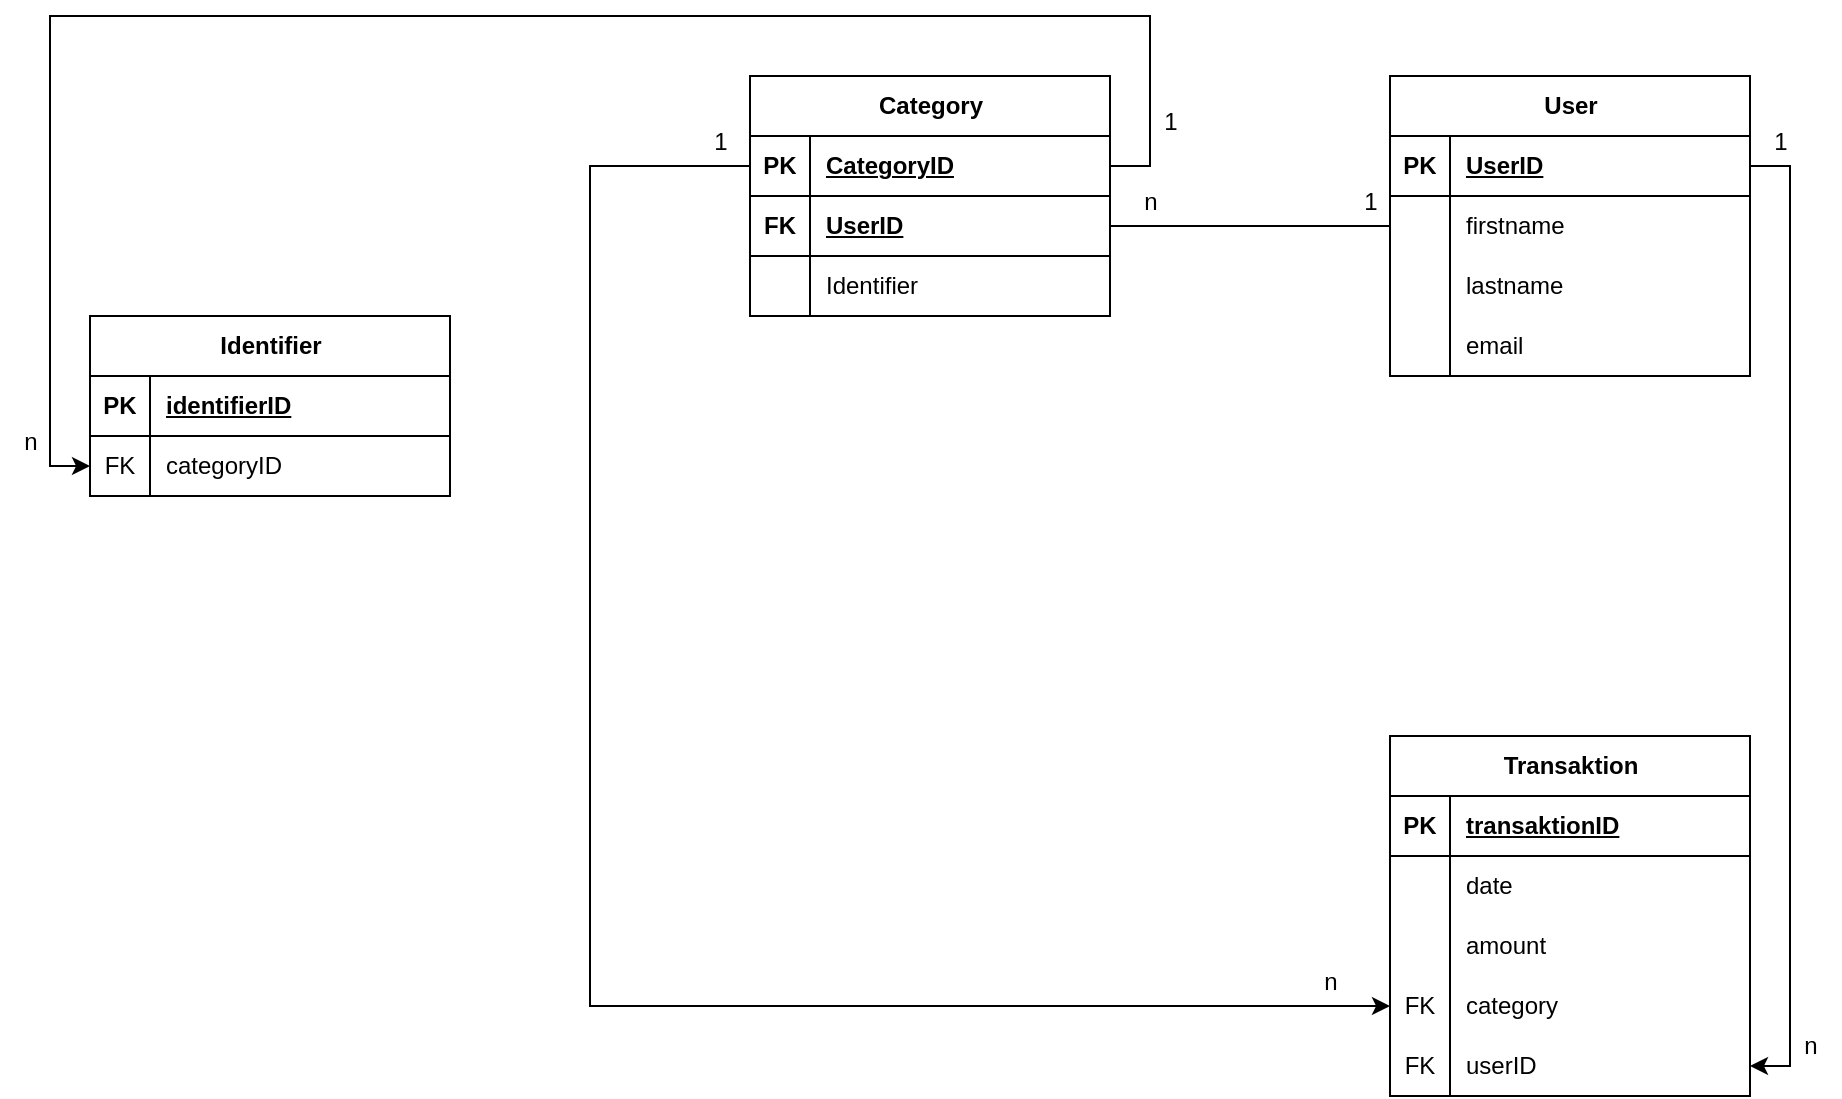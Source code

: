<mxfile version="22.1.15" type="device">
  <diagram name="Page-1" id="w1DWjwbrZDP9Y9cEEjtB">
    <mxGraphModel dx="2010" dy="1096" grid="1" gridSize="10" guides="1" tooltips="1" connect="1" arrows="1" fold="1" page="1" pageScale="1" pageWidth="827" pageHeight="1169" math="0" shadow="0">
      <root>
        <mxCell id="0" />
        <mxCell id="1" parent="0" />
        <mxCell id="0q1XFSmBFVwSmivj7s-8-1" value="Category" style="shape=table;startSize=30;container=1;collapsible=1;childLayout=tableLayout;fixedRows=1;rowLines=0;fontStyle=1;align=center;resizeLast=1;html=1;fillColor=none;" vertex="1" parent="1">
          <mxGeometry x="390" y="210" width="180" height="120" as="geometry" />
        </mxCell>
        <mxCell id="0q1XFSmBFVwSmivj7s-8-2" value="" style="shape=tableRow;horizontal=0;startSize=0;swimlaneHead=0;swimlaneBody=0;fillColor=none;collapsible=0;dropTarget=0;points=[[0,0.5],[1,0.5]];portConstraint=eastwest;top=0;left=0;right=0;bottom=1;" vertex="1" parent="0q1XFSmBFVwSmivj7s-8-1">
          <mxGeometry y="30" width="180" height="30" as="geometry" />
        </mxCell>
        <mxCell id="0q1XFSmBFVwSmivj7s-8-3" value="PK" style="shape=partialRectangle;connectable=0;fillColor=none;top=0;left=0;bottom=0;right=0;fontStyle=1;overflow=hidden;whiteSpace=wrap;html=1;" vertex="1" parent="0q1XFSmBFVwSmivj7s-8-2">
          <mxGeometry width="30" height="30" as="geometry">
            <mxRectangle width="30" height="30" as="alternateBounds" />
          </mxGeometry>
        </mxCell>
        <mxCell id="0q1XFSmBFVwSmivj7s-8-4" value="CategoryID" style="shape=partialRectangle;connectable=0;fillColor=none;top=0;left=0;bottom=0;right=0;align=left;spacingLeft=6;fontStyle=5;overflow=hidden;whiteSpace=wrap;html=1;" vertex="1" parent="0q1XFSmBFVwSmivj7s-8-2">
          <mxGeometry x="30" width="150" height="30" as="geometry">
            <mxRectangle width="150" height="30" as="alternateBounds" />
          </mxGeometry>
        </mxCell>
        <mxCell id="0q1XFSmBFVwSmivj7s-8-40" style="shape=tableRow;horizontal=0;startSize=0;swimlaneHead=0;swimlaneBody=0;fillColor=none;collapsible=0;dropTarget=0;points=[[0,0.5],[1,0.5]];portConstraint=eastwest;top=0;left=0;right=0;bottom=1;" vertex="1" parent="0q1XFSmBFVwSmivj7s-8-1">
          <mxGeometry y="60" width="180" height="30" as="geometry" />
        </mxCell>
        <mxCell id="0q1XFSmBFVwSmivj7s-8-41" value="FK" style="shape=partialRectangle;connectable=0;fillColor=none;top=0;left=0;bottom=0;right=0;fontStyle=1;overflow=hidden;whiteSpace=wrap;html=1;" vertex="1" parent="0q1XFSmBFVwSmivj7s-8-40">
          <mxGeometry width="30" height="30" as="geometry">
            <mxRectangle width="30" height="30" as="alternateBounds" />
          </mxGeometry>
        </mxCell>
        <mxCell id="0q1XFSmBFVwSmivj7s-8-42" value="UserID" style="shape=partialRectangle;connectable=0;fillColor=none;top=0;left=0;bottom=0;right=0;align=left;spacingLeft=6;fontStyle=5;overflow=hidden;whiteSpace=wrap;html=1;" vertex="1" parent="0q1XFSmBFVwSmivj7s-8-40">
          <mxGeometry x="30" width="150" height="30" as="geometry">
            <mxRectangle width="150" height="30" as="alternateBounds" />
          </mxGeometry>
        </mxCell>
        <mxCell id="0q1XFSmBFVwSmivj7s-8-5" value="" style="shape=tableRow;horizontal=0;startSize=0;swimlaneHead=0;swimlaneBody=0;fillColor=none;collapsible=0;dropTarget=0;points=[[0,0.5],[1,0.5]];portConstraint=eastwest;top=0;left=0;right=0;bottom=0;" vertex="1" parent="0q1XFSmBFVwSmivj7s-8-1">
          <mxGeometry y="90" width="180" height="30" as="geometry" />
        </mxCell>
        <mxCell id="0q1XFSmBFVwSmivj7s-8-6" value="" style="shape=partialRectangle;connectable=0;fillColor=none;top=0;left=0;bottom=0;right=0;editable=1;overflow=hidden;whiteSpace=wrap;html=1;" vertex="1" parent="0q1XFSmBFVwSmivj7s-8-5">
          <mxGeometry width="30" height="30" as="geometry">
            <mxRectangle width="30" height="30" as="alternateBounds" />
          </mxGeometry>
        </mxCell>
        <mxCell id="0q1XFSmBFVwSmivj7s-8-7" value="Identifier" style="shape=partialRectangle;connectable=0;fillColor=none;top=0;left=0;bottom=0;right=0;align=left;spacingLeft=6;overflow=hidden;whiteSpace=wrap;html=1;" vertex="1" parent="0q1XFSmBFVwSmivj7s-8-5">
          <mxGeometry x="30" width="150" height="30" as="geometry">
            <mxRectangle width="150" height="30" as="alternateBounds" />
          </mxGeometry>
        </mxCell>
        <mxCell id="0q1XFSmBFVwSmivj7s-8-14" value="User" style="shape=table;startSize=30;container=1;collapsible=1;childLayout=tableLayout;fixedRows=1;rowLines=0;fontStyle=1;align=center;resizeLast=1;html=1;fillColor=none;" vertex="1" parent="1">
          <mxGeometry x="710" y="210" width="180" height="150" as="geometry" />
        </mxCell>
        <mxCell id="0q1XFSmBFVwSmivj7s-8-15" value="" style="shape=tableRow;horizontal=0;startSize=0;swimlaneHead=0;swimlaneBody=0;fillColor=none;collapsible=0;dropTarget=0;points=[[0,0.5],[1,0.5]];portConstraint=eastwest;top=0;left=0;right=0;bottom=1;" vertex="1" parent="0q1XFSmBFVwSmivj7s-8-14">
          <mxGeometry y="30" width="180" height="30" as="geometry" />
        </mxCell>
        <mxCell id="0q1XFSmBFVwSmivj7s-8-16" value="PK" style="shape=partialRectangle;connectable=0;fillColor=none;top=0;left=0;bottom=0;right=0;fontStyle=1;overflow=hidden;whiteSpace=wrap;html=1;" vertex="1" parent="0q1XFSmBFVwSmivj7s-8-15">
          <mxGeometry width="30" height="30" as="geometry">
            <mxRectangle width="30" height="30" as="alternateBounds" />
          </mxGeometry>
        </mxCell>
        <mxCell id="0q1XFSmBFVwSmivj7s-8-17" value="UserID" style="shape=partialRectangle;connectable=0;fillColor=none;top=0;left=0;bottom=0;right=0;align=left;spacingLeft=6;fontStyle=5;overflow=hidden;whiteSpace=wrap;html=1;" vertex="1" parent="0q1XFSmBFVwSmivj7s-8-15">
          <mxGeometry x="30" width="150" height="30" as="geometry">
            <mxRectangle width="150" height="30" as="alternateBounds" />
          </mxGeometry>
        </mxCell>
        <mxCell id="0q1XFSmBFVwSmivj7s-8-18" value="" style="shape=tableRow;horizontal=0;startSize=0;swimlaneHead=0;swimlaneBody=0;fillColor=none;collapsible=0;dropTarget=0;points=[[0,0.5],[1,0.5]];portConstraint=eastwest;top=0;left=0;right=0;bottom=0;" vertex="1" parent="0q1XFSmBFVwSmivj7s-8-14">
          <mxGeometry y="60" width="180" height="30" as="geometry" />
        </mxCell>
        <mxCell id="0q1XFSmBFVwSmivj7s-8-19" value="" style="shape=partialRectangle;connectable=0;fillColor=none;top=0;left=0;bottom=0;right=0;editable=1;overflow=hidden;whiteSpace=wrap;html=1;" vertex="1" parent="0q1XFSmBFVwSmivj7s-8-18">
          <mxGeometry width="30" height="30" as="geometry">
            <mxRectangle width="30" height="30" as="alternateBounds" />
          </mxGeometry>
        </mxCell>
        <mxCell id="0q1XFSmBFVwSmivj7s-8-20" value="firstname" style="shape=partialRectangle;connectable=0;fillColor=none;top=0;left=0;bottom=0;right=0;align=left;spacingLeft=6;overflow=hidden;whiteSpace=wrap;html=1;" vertex="1" parent="0q1XFSmBFVwSmivj7s-8-18">
          <mxGeometry x="30" width="150" height="30" as="geometry">
            <mxRectangle width="150" height="30" as="alternateBounds" />
          </mxGeometry>
        </mxCell>
        <mxCell id="0q1XFSmBFVwSmivj7s-8-21" value="" style="shape=tableRow;horizontal=0;startSize=0;swimlaneHead=0;swimlaneBody=0;fillColor=none;collapsible=0;dropTarget=0;points=[[0,0.5],[1,0.5]];portConstraint=eastwest;top=0;left=0;right=0;bottom=0;" vertex="1" parent="0q1XFSmBFVwSmivj7s-8-14">
          <mxGeometry y="90" width="180" height="30" as="geometry" />
        </mxCell>
        <mxCell id="0q1XFSmBFVwSmivj7s-8-22" value="" style="shape=partialRectangle;connectable=0;fillColor=none;top=0;left=0;bottom=0;right=0;editable=1;overflow=hidden;whiteSpace=wrap;html=1;" vertex="1" parent="0q1XFSmBFVwSmivj7s-8-21">
          <mxGeometry width="30" height="30" as="geometry">
            <mxRectangle width="30" height="30" as="alternateBounds" />
          </mxGeometry>
        </mxCell>
        <mxCell id="0q1XFSmBFVwSmivj7s-8-23" value="lastname" style="shape=partialRectangle;connectable=0;fillColor=none;top=0;left=0;bottom=0;right=0;align=left;spacingLeft=6;overflow=hidden;whiteSpace=wrap;html=1;" vertex="1" parent="0q1XFSmBFVwSmivj7s-8-21">
          <mxGeometry x="30" width="150" height="30" as="geometry">
            <mxRectangle width="150" height="30" as="alternateBounds" />
          </mxGeometry>
        </mxCell>
        <mxCell id="0q1XFSmBFVwSmivj7s-8-24" value="" style="shape=tableRow;horizontal=0;startSize=0;swimlaneHead=0;swimlaneBody=0;fillColor=none;collapsible=0;dropTarget=0;points=[[0,0.5],[1,0.5]];portConstraint=eastwest;top=0;left=0;right=0;bottom=0;" vertex="1" parent="0q1XFSmBFVwSmivj7s-8-14">
          <mxGeometry y="120" width="180" height="30" as="geometry" />
        </mxCell>
        <mxCell id="0q1XFSmBFVwSmivj7s-8-25" value="" style="shape=partialRectangle;connectable=0;fillColor=none;top=0;left=0;bottom=0;right=0;editable=1;overflow=hidden;whiteSpace=wrap;html=1;" vertex="1" parent="0q1XFSmBFVwSmivj7s-8-24">
          <mxGeometry width="30" height="30" as="geometry">
            <mxRectangle width="30" height="30" as="alternateBounds" />
          </mxGeometry>
        </mxCell>
        <mxCell id="0q1XFSmBFVwSmivj7s-8-26" value="email" style="shape=partialRectangle;connectable=0;fillColor=none;top=0;left=0;bottom=0;right=0;align=left;spacingLeft=6;overflow=hidden;whiteSpace=wrap;html=1;" vertex="1" parent="0q1XFSmBFVwSmivj7s-8-24">
          <mxGeometry x="30" width="150" height="30" as="geometry">
            <mxRectangle width="150" height="30" as="alternateBounds" />
          </mxGeometry>
        </mxCell>
        <mxCell id="0q1XFSmBFVwSmivj7s-8-43" style="edgeStyle=orthogonalEdgeStyle;rounded=0;orthogonalLoop=1;jettySize=auto;html=1;exitX=0;exitY=0.5;exitDx=0;exitDy=0;entryX=1;entryY=0.5;entryDx=0;entryDy=0;endArrow=none;endFill=0;" edge="1" parent="1" source="0q1XFSmBFVwSmivj7s-8-18" target="0q1XFSmBFVwSmivj7s-8-40">
          <mxGeometry relative="1" as="geometry" />
        </mxCell>
        <mxCell id="0q1XFSmBFVwSmivj7s-8-44" value="1" style="text;html=1;align=center;verticalAlign=middle;resizable=0;points=[];autosize=1;strokeColor=none;fillColor=none;" vertex="1" parent="1">
          <mxGeometry x="685" y="258" width="30" height="30" as="geometry" />
        </mxCell>
        <mxCell id="0q1XFSmBFVwSmivj7s-8-45" value="n" style="text;html=1;align=center;verticalAlign=middle;resizable=0;points=[];autosize=1;strokeColor=none;fillColor=none;" vertex="1" parent="1">
          <mxGeometry x="575" y="258" width="30" height="30" as="geometry" />
        </mxCell>
        <mxCell id="0q1XFSmBFVwSmivj7s-8-27" value="Transaktion" style="shape=table;startSize=30;container=1;collapsible=1;childLayout=tableLayout;fixedRows=1;rowLines=0;fontStyle=1;align=center;resizeLast=1;html=1;fillColor=none;" vertex="1" parent="1">
          <mxGeometry x="710" y="540" width="180" height="180" as="geometry" />
        </mxCell>
        <mxCell id="0q1XFSmBFVwSmivj7s-8-28" value="" style="shape=tableRow;horizontal=0;startSize=0;swimlaneHead=0;swimlaneBody=0;fillColor=none;collapsible=0;dropTarget=0;points=[[0,0.5],[1,0.5]];portConstraint=eastwest;top=0;left=0;right=0;bottom=1;" vertex="1" parent="0q1XFSmBFVwSmivj7s-8-27">
          <mxGeometry y="30" width="180" height="30" as="geometry" />
        </mxCell>
        <mxCell id="0q1XFSmBFVwSmivj7s-8-29" value="PK" style="shape=partialRectangle;connectable=0;fillColor=none;top=0;left=0;bottom=0;right=0;fontStyle=1;overflow=hidden;whiteSpace=wrap;html=1;" vertex="1" parent="0q1XFSmBFVwSmivj7s-8-28">
          <mxGeometry width="30" height="30" as="geometry">
            <mxRectangle width="30" height="30" as="alternateBounds" />
          </mxGeometry>
        </mxCell>
        <mxCell id="0q1XFSmBFVwSmivj7s-8-30" value="transaktionID" style="shape=partialRectangle;connectable=0;fillColor=none;top=0;left=0;bottom=0;right=0;align=left;spacingLeft=6;fontStyle=5;overflow=hidden;whiteSpace=wrap;html=1;" vertex="1" parent="0q1XFSmBFVwSmivj7s-8-28">
          <mxGeometry x="30" width="150" height="30" as="geometry">
            <mxRectangle width="150" height="30" as="alternateBounds" />
          </mxGeometry>
        </mxCell>
        <mxCell id="0q1XFSmBFVwSmivj7s-8-31" value="" style="shape=tableRow;horizontal=0;startSize=0;swimlaneHead=0;swimlaneBody=0;fillColor=none;collapsible=0;dropTarget=0;points=[[0,0.5],[1,0.5]];portConstraint=eastwest;top=0;left=0;right=0;bottom=0;" vertex="1" parent="0q1XFSmBFVwSmivj7s-8-27">
          <mxGeometry y="60" width="180" height="30" as="geometry" />
        </mxCell>
        <mxCell id="0q1XFSmBFVwSmivj7s-8-32" value="" style="shape=partialRectangle;connectable=0;fillColor=none;top=0;left=0;bottom=0;right=0;editable=1;overflow=hidden;whiteSpace=wrap;html=1;" vertex="1" parent="0q1XFSmBFVwSmivj7s-8-31">
          <mxGeometry width="30" height="30" as="geometry">
            <mxRectangle width="30" height="30" as="alternateBounds" />
          </mxGeometry>
        </mxCell>
        <mxCell id="0q1XFSmBFVwSmivj7s-8-33" value="date" style="shape=partialRectangle;connectable=0;fillColor=none;top=0;left=0;bottom=0;right=0;align=left;spacingLeft=6;overflow=hidden;whiteSpace=wrap;html=1;" vertex="1" parent="0q1XFSmBFVwSmivj7s-8-31">
          <mxGeometry x="30" width="150" height="30" as="geometry">
            <mxRectangle width="150" height="30" as="alternateBounds" />
          </mxGeometry>
        </mxCell>
        <mxCell id="0q1XFSmBFVwSmivj7s-8-34" value="" style="shape=tableRow;horizontal=0;startSize=0;swimlaneHead=0;swimlaneBody=0;fillColor=none;collapsible=0;dropTarget=0;points=[[0,0.5],[1,0.5]];portConstraint=eastwest;top=0;left=0;right=0;bottom=0;" vertex="1" parent="0q1XFSmBFVwSmivj7s-8-27">
          <mxGeometry y="90" width="180" height="30" as="geometry" />
        </mxCell>
        <mxCell id="0q1XFSmBFVwSmivj7s-8-35" value="" style="shape=partialRectangle;connectable=0;fillColor=none;top=0;left=0;bottom=0;right=0;editable=1;overflow=hidden;whiteSpace=wrap;html=1;" vertex="1" parent="0q1XFSmBFVwSmivj7s-8-34">
          <mxGeometry width="30" height="30" as="geometry">
            <mxRectangle width="30" height="30" as="alternateBounds" />
          </mxGeometry>
        </mxCell>
        <mxCell id="0q1XFSmBFVwSmivj7s-8-36" value="amount" style="shape=partialRectangle;connectable=0;fillColor=none;top=0;left=0;bottom=0;right=0;align=left;spacingLeft=6;overflow=hidden;whiteSpace=wrap;html=1;" vertex="1" parent="0q1XFSmBFVwSmivj7s-8-34">
          <mxGeometry x="30" width="150" height="30" as="geometry">
            <mxRectangle width="150" height="30" as="alternateBounds" />
          </mxGeometry>
        </mxCell>
        <mxCell id="0q1XFSmBFVwSmivj7s-8-37" value="" style="shape=tableRow;horizontal=0;startSize=0;swimlaneHead=0;swimlaneBody=0;fillColor=none;collapsible=0;dropTarget=0;points=[[0,0.5],[1,0.5]];portConstraint=eastwest;top=0;left=0;right=0;bottom=0;" vertex="1" parent="0q1XFSmBFVwSmivj7s-8-27">
          <mxGeometry y="120" width="180" height="30" as="geometry" />
        </mxCell>
        <mxCell id="0q1XFSmBFVwSmivj7s-8-38" value="FK" style="shape=partialRectangle;connectable=0;fillColor=none;top=0;left=0;bottom=0;right=0;editable=1;overflow=hidden;whiteSpace=wrap;html=1;" vertex="1" parent="0q1XFSmBFVwSmivj7s-8-37">
          <mxGeometry width="30" height="30" as="geometry">
            <mxRectangle width="30" height="30" as="alternateBounds" />
          </mxGeometry>
        </mxCell>
        <mxCell id="0q1XFSmBFVwSmivj7s-8-39" value="category" style="shape=partialRectangle;connectable=0;fillColor=none;top=0;left=0;bottom=0;right=0;align=left;spacingLeft=6;overflow=hidden;whiteSpace=wrap;html=1;" vertex="1" parent="0q1XFSmBFVwSmivj7s-8-37">
          <mxGeometry x="30" width="150" height="30" as="geometry">
            <mxRectangle width="150" height="30" as="alternateBounds" />
          </mxGeometry>
        </mxCell>
        <mxCell id="0q1XFSmBFVwSmivj7s-8-55" style="shape=tableRow;horizontal=0;startSize=0;swimlaneHead=0;swimlaneBody=0;fillColor=none;collapsible=0;dropTarget=0;points=[[0,0.5],[1,0.5]];portConstraint=eastwest;top=0;left=0;right=0;bottom=0;" vertex="1" parent="0q1XFSmBFVwSmivj7s-8-27">
          <mxGeometry y="150" width="180" height="30" as="geometry" />
        </mxCell>
        <mxCell id="0q1XFSmBFVwSmivj7s-8-56" value="FK" style="shape=partialRectangle;connectable=0;fillColor=none;top=0;left=0;bottom=0;right=0;editable=1;overflow=hidden;whiteSpace=wrap;html=1;" vertex="1" parent="0q1XFSmBFVwSmivj7s-8-55">
          <mxGeometry width="30" height="30" as="geometry">
            <mxRectangle width="30" height="30" as="alternateBounds" />
          </mxGeometry>
        </mxCell>
        <mxCell id="0q1XFSmBFVwSmivj7s-8-57" value="userID" style="shape=partialRectangle;connectable=0;fillColor=none;top=0;left=0;bottom=0;right=0;align=left;spacingLeft=6;overflow=hidden;whiteSpace=wrap;html=1;" vertex="1" parent="0q1XFSmBFVwSmivj7s-8-55">
          <mxGeometry x="30" width="150" height="30" as="geometry">
            <mxRectangle width="150" height="30" as="alternateBounds" />
          </mxGeometry>
        </mxCell>
        <mxCell id="0q1XFSmBFVwSmivj7s-8-58" style="edgeStyle=orthogonalEdgeStyle;rounded=0;orthogonalLoop=1;jettySize=auto;html=1;exitX=1;exitY=0.5;exitDx=0;exitDy=0;entryX=1;entryY=0.5;entryDx=0;entryDy=0;" edge="1" parent="1" source="0q1XFSmBFVwSmivj7s-8-15" target="0q1XFSmBFVwSmivj7s-8-55">
          <mxGeometry relative="1" as="geometry" />
        </mxCell>
        <mxCell id="0q1XFSmBFVwSmivj7s-8-59" value="1" style="text;html=1;align=center;verticalAlign=middle;resizable=0;points=[];autosize=1;strokeColor=none;fillColor=none;" vertex="1" parent="1">
          <mxGeometry x="890" y="228" width="30" height="30" as="geometry" />
        </mxCell>
        <mxCell id="0q1XFSmBFVwSmivj7s-8-60" value="n" style="text;html=1;align=center;verticalAlign=middle;resizable=0;points=[];autosize=1;strokeColor=none;fillColor=none;" vertex="1" parent="1">
          <mxGeometry x="905" y="680" width="30" height="30" as="geometry" />
        </mxCell>
        <mxCell id="0q1XFSmBFVwSmivj7s-8-61" style="edgeStyle=orthogonalEdgeStyle;rounded=0;orthogonalLoop=1;jettySize=auto;html=1;exitX=1;exitY=0.5;exitDx=0;exitDy=0;entryX=0;entryY=0.5;entryDx=0;entryDy=0;endArrow=none;endFill=0;" edge="1" parent="1" source="0q1XFSmBFVwSmivj7s-8-11" target="0q1XFSmBFVwSmivj7s-8-37">
          <mxGeometry relative="1" as="geometry" />
        </mxCell>
        <mxCell id="0q1XFSmBFVwSmivj7s-8-62" value="1" style="text;html=1;align=center;verticalAlign=middle;resizable=0;points=[];autosize=1;strokeColor=none;fillColor=none;" vertex="1" parent="1">
          <mxGeometry x="360" y="228" width="30" height="30" as="geometry" />
        </mxCell>
        <mxCell id="0q1XFSmBFVwSmivj7s-8-63" value="n" style="text;html=1;align=center;verticalAlign=middle;resizable=0;points=[];autosize=1;strokeColor=none;fillColor=none;" vertex="1" parent="1">
          <mxGeometry x="665" y="648" width="30" height="30" as="geometry" />
        </mxCell>
        <mxCell id="0q1XFSmBFVwSmivj7s-8-68" style="edgeStyle=orthogonalEdgeStyle;rounded=0;orthogonalLoop=1;jettySize=auto;html=1;exitX=0;exitY=0.5;exitDx=0;exitDy=0;entryX=0;entryY=0.5;entryDx=0;entryDy=0;" edge="1" parent="1" source="0q1XFSmBFVwSmivj7s-8-2" target="0q1XFSmBFVwSmivj7s-8-37">
          <mxGeometry relative="1" as="geometry">
            <Array as="points">
              <mxPoint x="310" y="255" />
              <mxPoint x="310" y="675" />
            </Array>
          </mxGeometry>
        </mxCell>
        <mxCell id="0q1XFSmBFVwSmivj7s-8-69" value="Identifier" style="shape=table;startSize=30;container=1;collapsible=1;childLayout=tableLayout;fixedRows=1;rowLines=0;fontStyle=1;align=center;resizeLast=1;html=1;" vertex="1" parent="1">
          <mxGeometry x="60" y="330" width="180" height="90" as="geometry" />
        </mxCell>
        <mxCell id="0q1XFSmBFVwSmivj7s-8-70" value="" style="shape=tableRow;horizontal=0;startSize=0;swimlaneHead=0;swimlaneBody=0;fillColor=none;collapsible=0;dropTarget=0;points=[[0,0.5],[1,0.5]];portConstraint=eastwest;top=0;left=0;right=0;bottom=1;" vertex="1" parent="0q1XFSmBFVwSmivj7s-8-69">
          <mxGeometry y="30" width="180" height="30" as="geometry" />
        </mxCell>
        <mxCell id="0q1XFSmBFVwSmivj7s-8-71" value="PK" style="shape=partialRectangle;connectable=0;fillColor=none;top=0;left=0;bottom=0;right=0;fontStyle=1;overflow=hidden;whiteSpace=wrap;html=1;" vertex="1" parent="0q1XFSmBFVwSmivj7s-8-70">
          <mxGeometry width="30" height="30" as="geometry">
            <mxRectangle width="30" height="30" as="alternateBounds" />
          </mxGeometry>
        </mxCell>
        <mxCell id="0q1XFSmBFVwSmivj7s-8-72" value="identifierID" style="shape=partialRectangle;connectable=0;fillColor=none;top=0;left=0;bottom=0;right=0;align=left;spacingLeft=6;fontStyle=5;overflow=hidden;whiteSpace=wrap;html=1;" vertex="1" parent="0q1XFSmBFVwSmivj7s-8-70">
          <mxGeometry x="30" width="150" height="30" as="geometry">
            <mxRectangle width="150" height="30" as="alternateBounds" />
          </mxGeometry>
        </mxCell>
        <mxCell id="0q1XFSmBFVwSmivj7s-8-73" value="" style="shape=tableRow;horizontal=0;startSize=0;swimlaneHead=0;swimlaneBody=0;fillColor=none;collapsible=0;dropTarget=0;points=[[0,0.5],[1,0.5]];portConstraint=eastwest;top=0;left=0;right=0;bottom=0;" vertex="1" parent="0q1XFSmBFVwSmivj7s-8-69">
          <mxGeometry y="60" width="180" height="30" as="geometry" />
        </mxCell>
        <mxCell id="0q1XFSmBFVwSmivj7s-8-74" value="FK" style="shape=partialRectangle;connectable=0;fillColor=none;top=0;left=0;bottom=0;right=0;editable=1;overflow=hidden;whiteSpace=wrap;html=1;" vertex="1" parent="0q1XFSmBFVwSmivj7s-8-73">
          <mxGeometry width="30" height="30" as="geometry">
            <mxRectangle width="30" height="30" as="alternateBounds" />
          </mxGeometry>
        </mxCell>
        <mxCell id="0q1XFSmBFVwSmivj7s-8-75" value="categoryID" style="shape=partialRectangle;connectable=0;fillColor=none;top=0;left=0;bottom=0;right=0;align=left;spacingLeft=6;overflow=hidden;whiteSpace=wrap;html=1;" vertex="1" parent="0q1XFSmBFVwSmivj7s-8-73">
          <mxGeometry x="30" width="150" height="30" as="geometry">
            <mxRectangle width="150" height="30" as="alternateBounds" />
          </mxGeometry>
        </mxCell>
        <mxCell id="0q1XFSmBFVwSmivj7s-8-82" style="edgeStyle=orthogonalEdgeStyle;rounded=0;orthogonalLoop=1;jettySize=auto;html=1;exitX=1;exitY=0.5;exitDx=0;exitDy=0;entryX=0;entryY=0.5;entryDx=0;entryDy=0;" edge="1" parent="1" source="0q1XFSmBFVwSmivj7s-8-2" target="0q1XFSmBFVwSmivj7s-8-73">
          <mxGeometry relative="1" as="geometry">
            <Array as="points">
              <mxPoint x="590" y="255" />
              <mxPoint x="590" y="180" />
              <mxPoint x="40" y="180" />
              <mxPoint x="40" y="405" />
            </Array>
          </mxGeometry>
        </mxCell>
        <mxCell id="0q1XFSmBFVwSmivj7s-8-83" value="1" style="text;html=1;align=center;verticalAlign=middle;resizable=0;points=[];autosize=1;strokeColor=none;fillColor=none;" vertex="1" parent="1">
          <mxGeometry x="585" y="218" width="30" height="30" as="geometry" />
        </mxCell>
        <mxCell id="0q1XFSmBFVwSmivj7s-8-84" value="n" style="text;html=1;align=center;verticalAlign=middle;resizable=0;points=[];autosize=1;strokeColor=none;fillColor=none;" vertex="1" parent="1">
          <mxGeometry x="15" y="378" width="30" height="30" as="geometry" />
        </mxCell>
      </root>
    </mxGraphModel>
  </diagram>
</mxfile>
